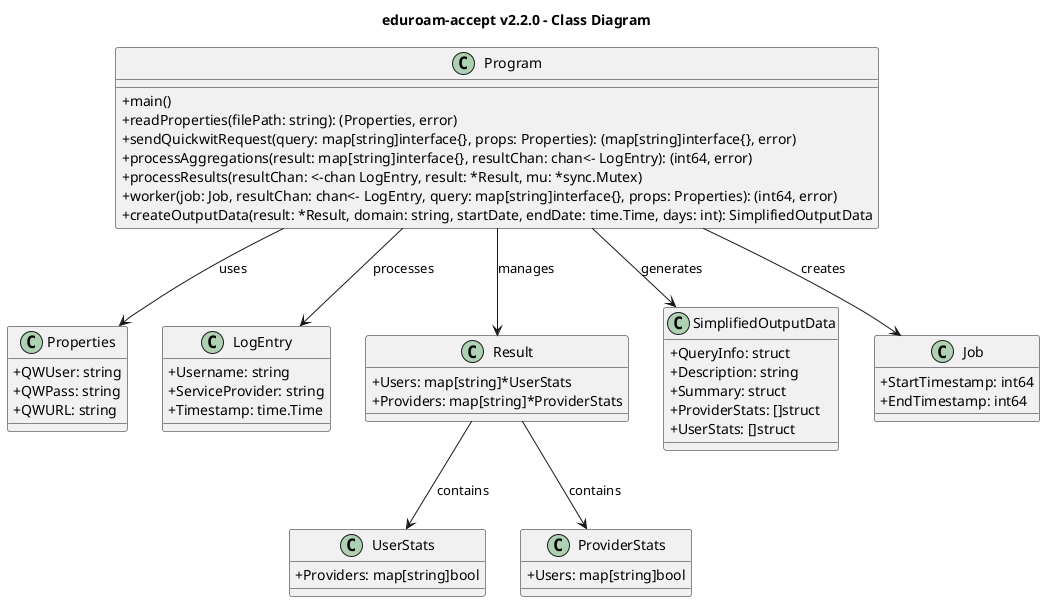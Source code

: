 @startuml
skinparam classAttributeIconSize 0
title eduroam-accept v2.2.0 - Class Diagram

class Properties {
  +QWUser: string
  +QWPass: string
  +QWURL: string
}

class LogEntry {
  +Username: string
  +ServiceProvider: string
  +Timestamp: time.Time
}

class UserStats {
  +Providers: map[string]bool
}

class ProviderStats {
  +Users: map[string]bool
}

class Result {
  +Users: map[string]*UserStats
  +Providers: map[string]*ProviderStats
}

class SimplifiedOutputData {
  +QueryInfo: struct
  +Description: string
  +Summary: struct
  +ProviderStats: []struct
  +UserStats: []struct
}

class Job {
  +StartTimestamp: int64
  +EndTimestamp: int64
}

class Program {
  +main()
  +readProperties(filePath: string): (Properties, error)
  +sendQuickwitRequest(query: map[string]interface{}, props: Properties): (map[string]interface{}, error)
  +processAggregations(result: map[string]interface{}, resultChan: chan<- LogEntry): (int64, error)
  +processResults(resultChan: <-chan LogEntry, result: *Result, mu: *sync.Mutex)
  +worker(job: Job, resultChan: chan<- LogEntry, query: map[string]interface{}, props: Properties): (int64, error)
  +createOutputData(result: *Result, domain: string, startDate, endDate: time.Time, days: int): SimplifiedOutputData
}

Program --> Properties: uses
Program --> LogEntry: processes
Program --> Job: creates
Program --> Result: manages
Program --> SimplifiedOutputData: generates
Result --> UserStats: contains
Result --> ProviderStats: contains
@enduml